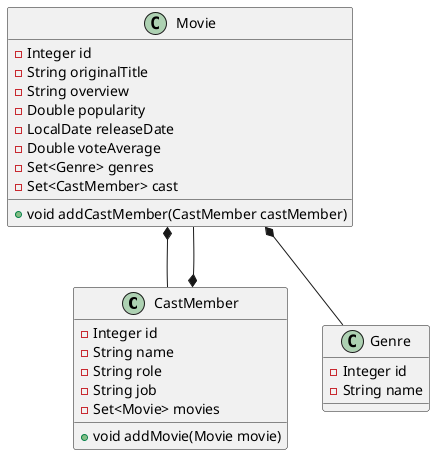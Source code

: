 @startuml
'https://plantuml.com/class-diagram

class CastMember {
    - Integer id
    - String name
    - String role
    - String job
    - Set<Movie> movies

    + void addMovie(Movie movie)
}

class Genre {
    - Integer id
    - String name
}

class Movie {
    - Integer id
    - String originalTitle
    - String overview
    - Double popularity
    - LocalDate releaseDate
    - Double voteAverage
    - Set<Genre> genres
    - Set<CastMember> cast

    + void addCastMember(CastMember castMember)
}

Movie *-- Genre
Movie *-d- CastMember

CastMember *-u- Movie

@enduml